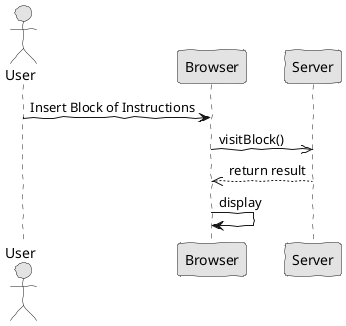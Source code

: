 @startuml  analysis.png
skinparam handwritten true
skinparam monochrome true
skinparam packageStyle rect
skinparam defaultFontName FG Virgil
skinparam shadowing false

actor User

User -> Browser : Insert Block of Instructions 
Browser ->> Server : visitBlock()

Server -->> Browser : return result

Browser -> Browser : display

@enduml